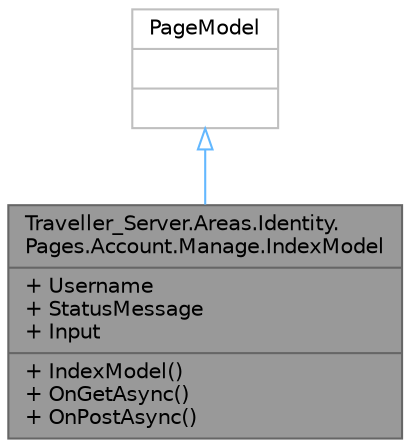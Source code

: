 digraph "Traveller_Server.Areas.Identity.Pages.Account.Manage.IndexModel"
{
 // LATEX_PDF_SIZE
  bgcolor="transparent";
  edge [fontname=Helvetica,fontsize=10,labelfontname=Helvetica,labelfontsize=10];
  node [fontname=Helvetica,fontsize=10,shape=box,height=0.2,width=0.4];
  Node1 [shape=record,label="{Traveller_Server.Areas.Identity.\lPages.Account.Manage.IndexModel\n|+ Username\l+ StatusMessage\l+ Input\l|+ IndexModel()\l+ OnGetAsync()\l+ OnPostAsync()\l}",height=0.2,width=0.4,color="gray40", fillcolor="grey60", style="filled", fontcolor="black",tooltip=" "];
  Node2 -> Node1 [dir="back",color="steelblue1",style="solid",arrowtail="onormal"];
  Node2 [shape=record,label="{PageModel\n||}",height=0.2,width=0.4,color="grey75", fillcolor="white", style="filled",tooltip=" "];
}

